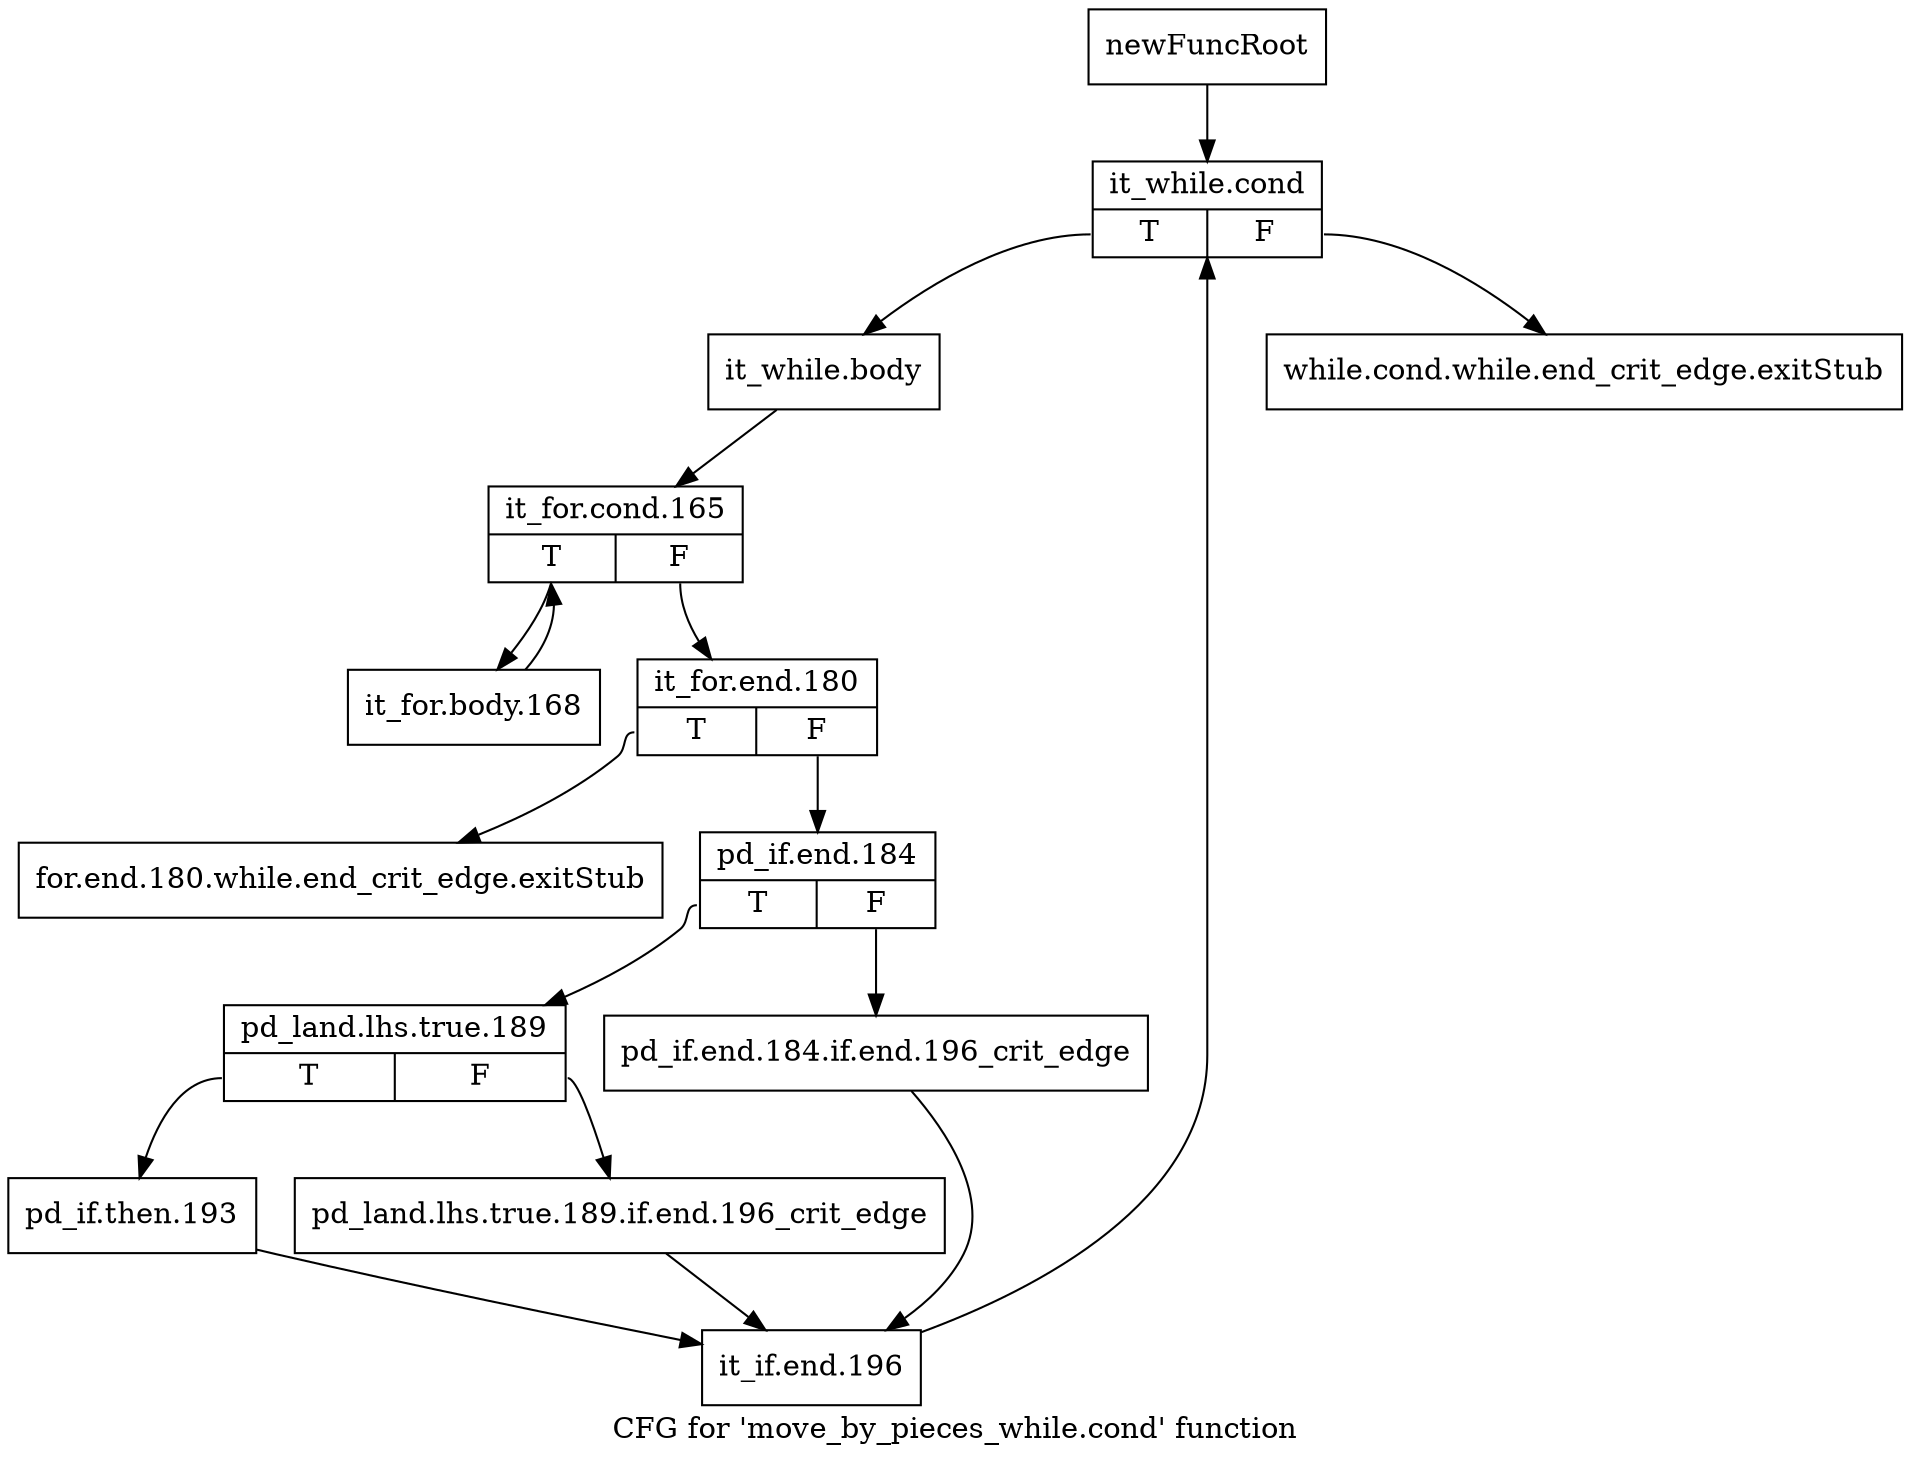 digraph "CFG for 'move_by_pieces_while.cond' function" {
	label="CFG for 'move_by_pieces_while.cond' function";

	Node0xad43120 [shape=record,label="{newFuncRoot}"];
	Node0xad43120 -> Node0xad43210;
	Node0xad43170 [shape=record,label="{while.cond.while.end_crit_edge.exitStub}"];
	Node0xad431c0 [shape=record,label="{for.end.180.while.end_crit_edge.exitStub}"];
	Node0xad43210 [shape=record,label="{it_while.cond|{<s0>T|<s1>F}}"];
	Node0xad43210:s0 -> Node0xad43260;
	Node0xad43210:s1 -> Node0xad43170;
	Node0xad43260 [shape=record,label="{it_while.body}"];
	Node0xad43260 -> Node0xad432b0;
	Node0xad432b0 [shape=record,label="{it_for.cond.165|{<s0>T|<s1>F}}"];
	Node0xad432b0:s0 -> Node0xad43530;
	Node0xad432b0:s1 -> Node0xad43300;
	Node0xad43300 [shape=record,label="{it_for.end.180|{<s0>T|<s1>F}}"];
	Node0xad43300:s0 -> Node0xad431c0;
	Node0xad43300:s1 -> Node0xad43350;
	Node0xad43350 [shape=record,label="{pd_if.end.184|{<s0>T|<s1>F}}"];
	Node0xad43350:s0 -> Node0xad433f0;
	Node0xad43350:s1 -> Node0xad433a0;
	Node0xad433a0 [shape=record,label="{pd_if.end.184.if.end.196_crit_edge}"];
	Node0xad433a0 -> Node0xad434e0;
	Node0xad433f0 [shape=record,label="{pd_land.lhs.true.189|{<s0>T|<s1>F}}"];
	Node0xad433f0:s0 -> Node0xad43490;
	Node0xad433f0:s1 -> Node0xad43440;
	Node0xad43440 [shape=record,label="{pd_land.lhs.true.189.if.end.196_crit_edge}"];
	Node0xad43440 -> Node0xad434e0;
	Node0xad43490 [shape=record,label="{pd_if.then.193}"];
	Node0xad43490 -> Node0xad434e0;
	Node0xad434e0 [shape=record,label="{it_if.end.196}"];
	Node0xad434e0 -> Node0xad43210;
	Node0xad43530 [shape=record,label="{it_for.body.168}"];
	Node0xad43530 -> Node0xad432b0;
}
